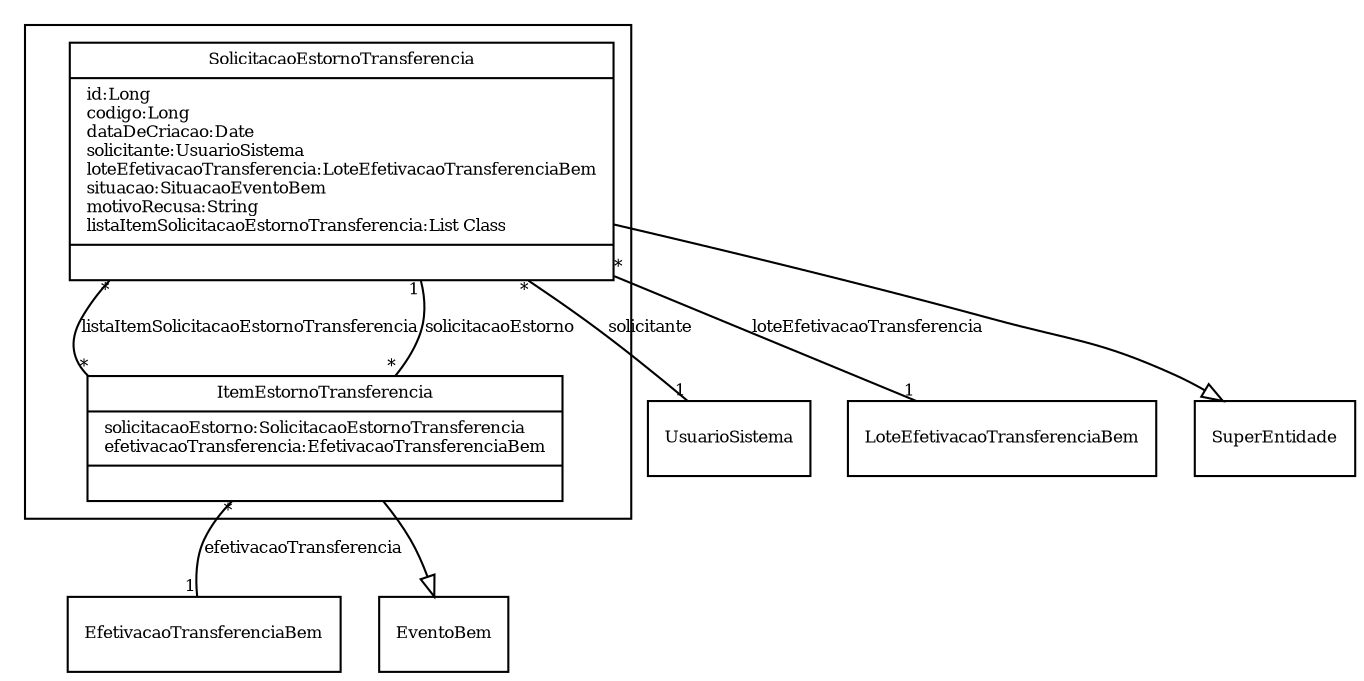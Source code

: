digraph G{
fontname = "Times-Roman"
fontsize = 8

node [
        fontname = "Times-Roman"
        fontsize = 8
        shape = "record"
]

edge [
        fontname = "Times-Roman"
        fontsize = 8
]

subgraph clusterSOLICITACAO_DE_ESTORNO_DE_TRANSFERENCIA_DE_BENS_MOVEIS
{
SolicitacaoEstornoTransferencia [label = "{SolicitacaoEstornoTransferencia|id:Long\lcodigo:Long\ldataDeCriacao:Date\lsolicitante:UsuarioSistema\lloteEfetivacaoTransferencia:LoteEfetivacaoTransferenciaBem\lsituacao:SituacaoEventoBem\lmotivoRecusa:String\llistaItemSolicitacaoEstornoTransferencia:List Class\l|\l}"]
ItemEstornoTransferencia [label = "{ItemEstornoTransferencia|solicitacaoEstorno:SolicitacaoEstornoTransferencia\lefetivacaoTransferencia:EfetivacaoTransferenciaBem\l|\l}"]
}
edge [arrowhead = "none" headlabel = "1" taillabel = "*"] SolicitacaoEstornoTransferencia -> UsuarioSistema [label = "solicitante"]
edge [arrowhead = "none" headlabel = "1" taillabel = "*"] SolicitacaoEstornoTransferencia -> LoteEfetivacaoTransferenciaBem [label = "loteEfetivacaoTransferencia"]
edge [arrowhead = "none" headlabel = "*" taillabel = "*"] SolicitacaoEstornoTransferencia -> ItemEstornoTransferencia [label = "listaItemSolicitacaoEstornoTransferencia"]
edge [ arrowhead = "empty" headlabel = "" taillabel = ""] SolicitacaoEstornoTransferencia -> SuperEntidade
edge [arrowhead = "none" headlabel = "1" taillabel = "*"] ItemEstornoTransferencia -> SolicitacaoEstornoTransferencia [label = "solicitacaoEstorno"]
edge [arrowhead = "none" headlabel = "1" taillabel = "*"] ItemEstornoTransferencia -> EfetivacaoTransferenciaBem [label = "efetivacaoTransferencia"]
edge [ arrowhead = "empty" headlabel = "" taillabel = ""] ItemEstornoTransferencia -> EventoBem
}
